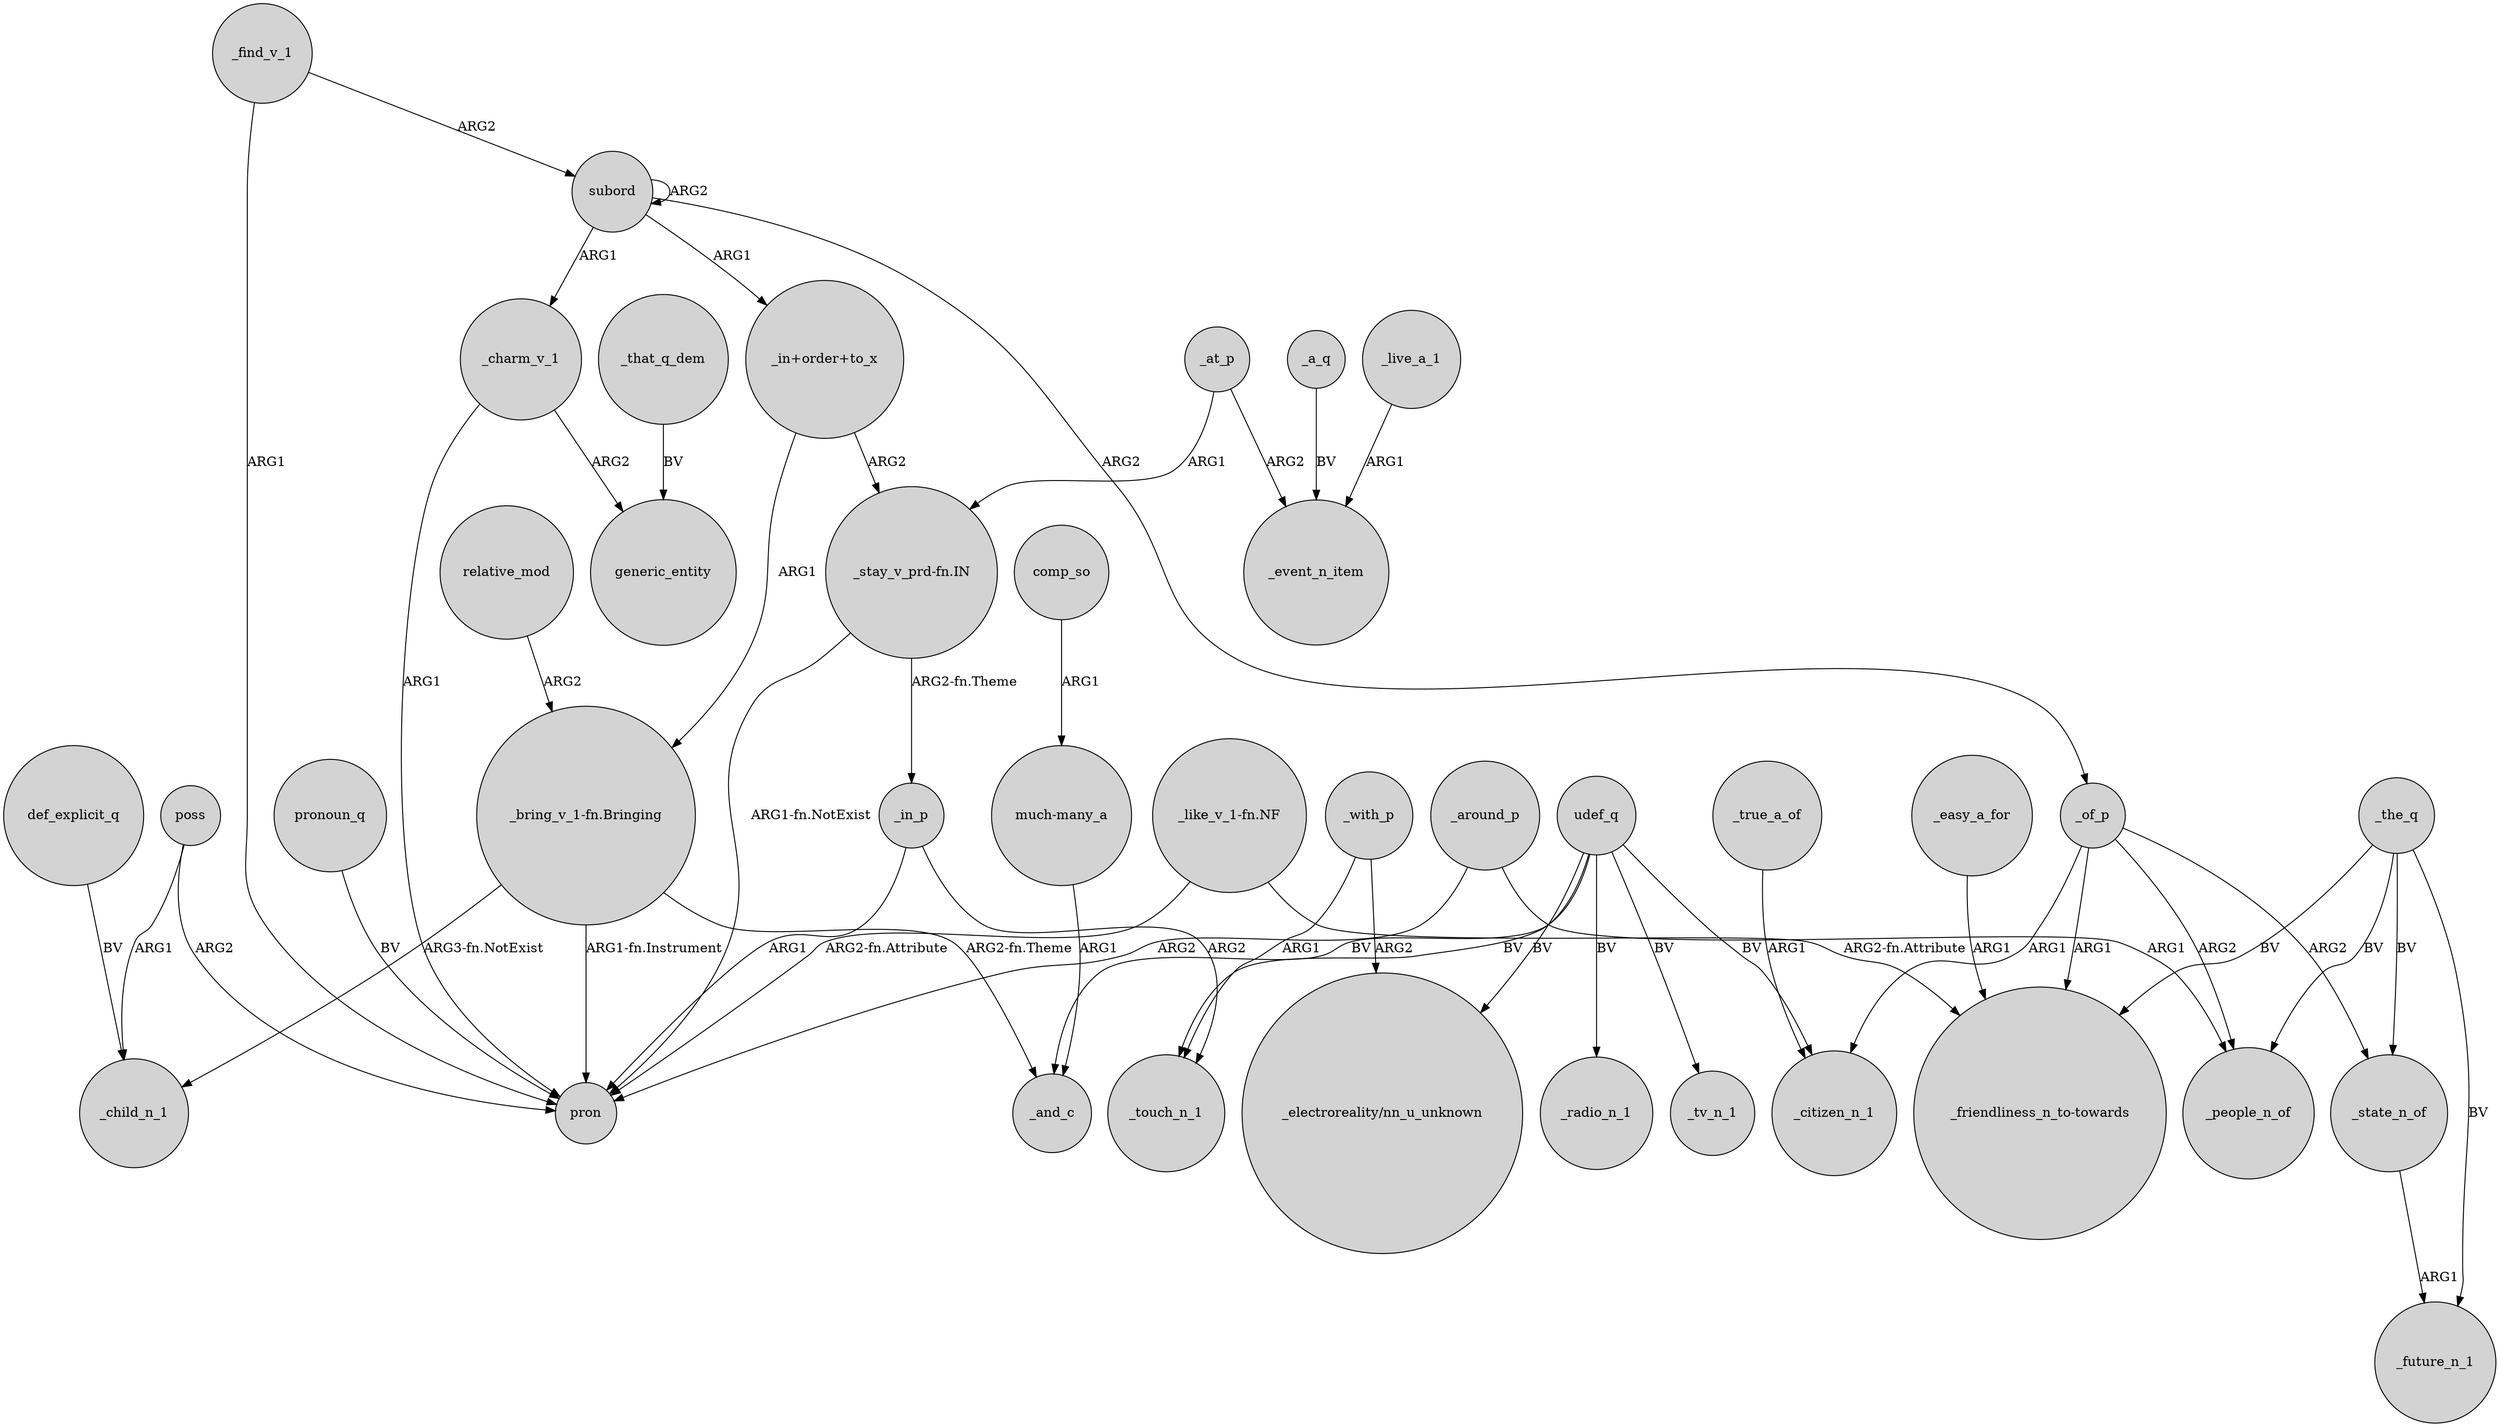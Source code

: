 digraph {
	node [shape=circle style=filled]
	relative_mod -> "_bring_v_1-fn.Bringing" [label=ARG2]
	_in_p -> pron [label=ARG1]
	poss -> pron [label=ARG2]
	_around_p -> pron [label=ARG2]
	subord -> "_in+order+to_x" [label=ARG1]
	_with_p -> "_electroreality/nn_u_unknown" [label=ARG2]
	_that_q_dem -> generic_entity [label=BV]
	_in_p -> _touch_n_1 [label=ARG2]
	_easy_a_for -> "_friendliness_n_to-towards" [label=ARG1]
	udef_q -> _tv_n_1 [label=BV]
	poss -> _child_n_1 [label=ARG1]
	subord -> _charm_v_1 [label=ARG1]
	"_stay_v_prd-fn.IN" -> _in_p [label="ARG2-fn.Theme"]
	_charm_v_1 -> generic_entity [label=ARG2]
	subord -> _of_p [label=ARG2]
	"_stay_v_prd-fn.IN" -> pron [label="ARG1-fn.NotExist"]
	"_in+order+to_x" -> "_stay_v_prd-fn.IN" [label=ARG2]
	"much-many_a" -> _and_c [label=ARG1]
	udef_q -> _radio_n_1 [label=BV]
	_charm_v_1 -> pron [label=ARG1]
	_the_q -> _state_n_of [label=BV]
	_live_a_1 -> _event_n_item [label=ARG1]
	_a_q -> _event_n_item [label=BV]
	"_like_v_1-fn.NF" -> pron [label="ARG2-fn.Attribute"]
	_of_p -> "_friendliness_n_to-towards" [label=ARG1]
	_of_p -> _state_n_of [label=ARG2]
	subord -> subord [label=ARG2]
	_find_v_1 -> pron [label=ARG1]
	_state_n_of -> _future_n_1 [label=ARG1]
	_with_p -> _touch_n_1 [label=ARG1]
	pronoun_q -> pron [label=BV]
	_of_p -> _citizen_n_1 [label=ARG1]
	_of_p -> _people_n_of [label=ARG2]
	_at_p -> _event_n_item [label=ARG2]
	"_bring_v_1-fn.Bringing" -> pron [label="ARG1-fn.Instrument"]
	"_bring_v_1-fn.Bringing" -> _child_n_1 [label="ARG3-fn.NotExist"]
	_find_v_1 -> subord [label=ARG2]
	udef_q -> "_electroreality/nn_u_unknown" [label=BV]
	_at_p -> "_stay_v_prd-fn.IN" [label=ARG1]
	def_explicit_q -> _child_n_1 [label=BV]
	"_like_v_1-fn.NF" -> "_friendliness_n_to-towards" [label="ARG2-fn.Attribute"]
	"_bring_v_1-fn.Bringing" -> _and_c [label="ARG2-fn.Theme"]
	"_in+order+to_x" -> "_bring_v_1-fn.Bringing" [label=ARG1]
	_around_p -> _people_n_of [label=ARG1]
	_true_a_of -> _citizen_n_1 [label=ARG1]
	comp_so -> "much-many_a" [label=ARG1]
	udef_q -> _citizen_n_1 [label=BV]
	udef_q -> _and_c [label=BV]
	udef_q -> _touch_n_1 [label=BV]
	_the_q -> _people_n_of [label=BV]
	_the_q -> _future_n_1 [label=BV]
	_the_q -> "_friendliness_n_to-towards" [label=BV]
}
